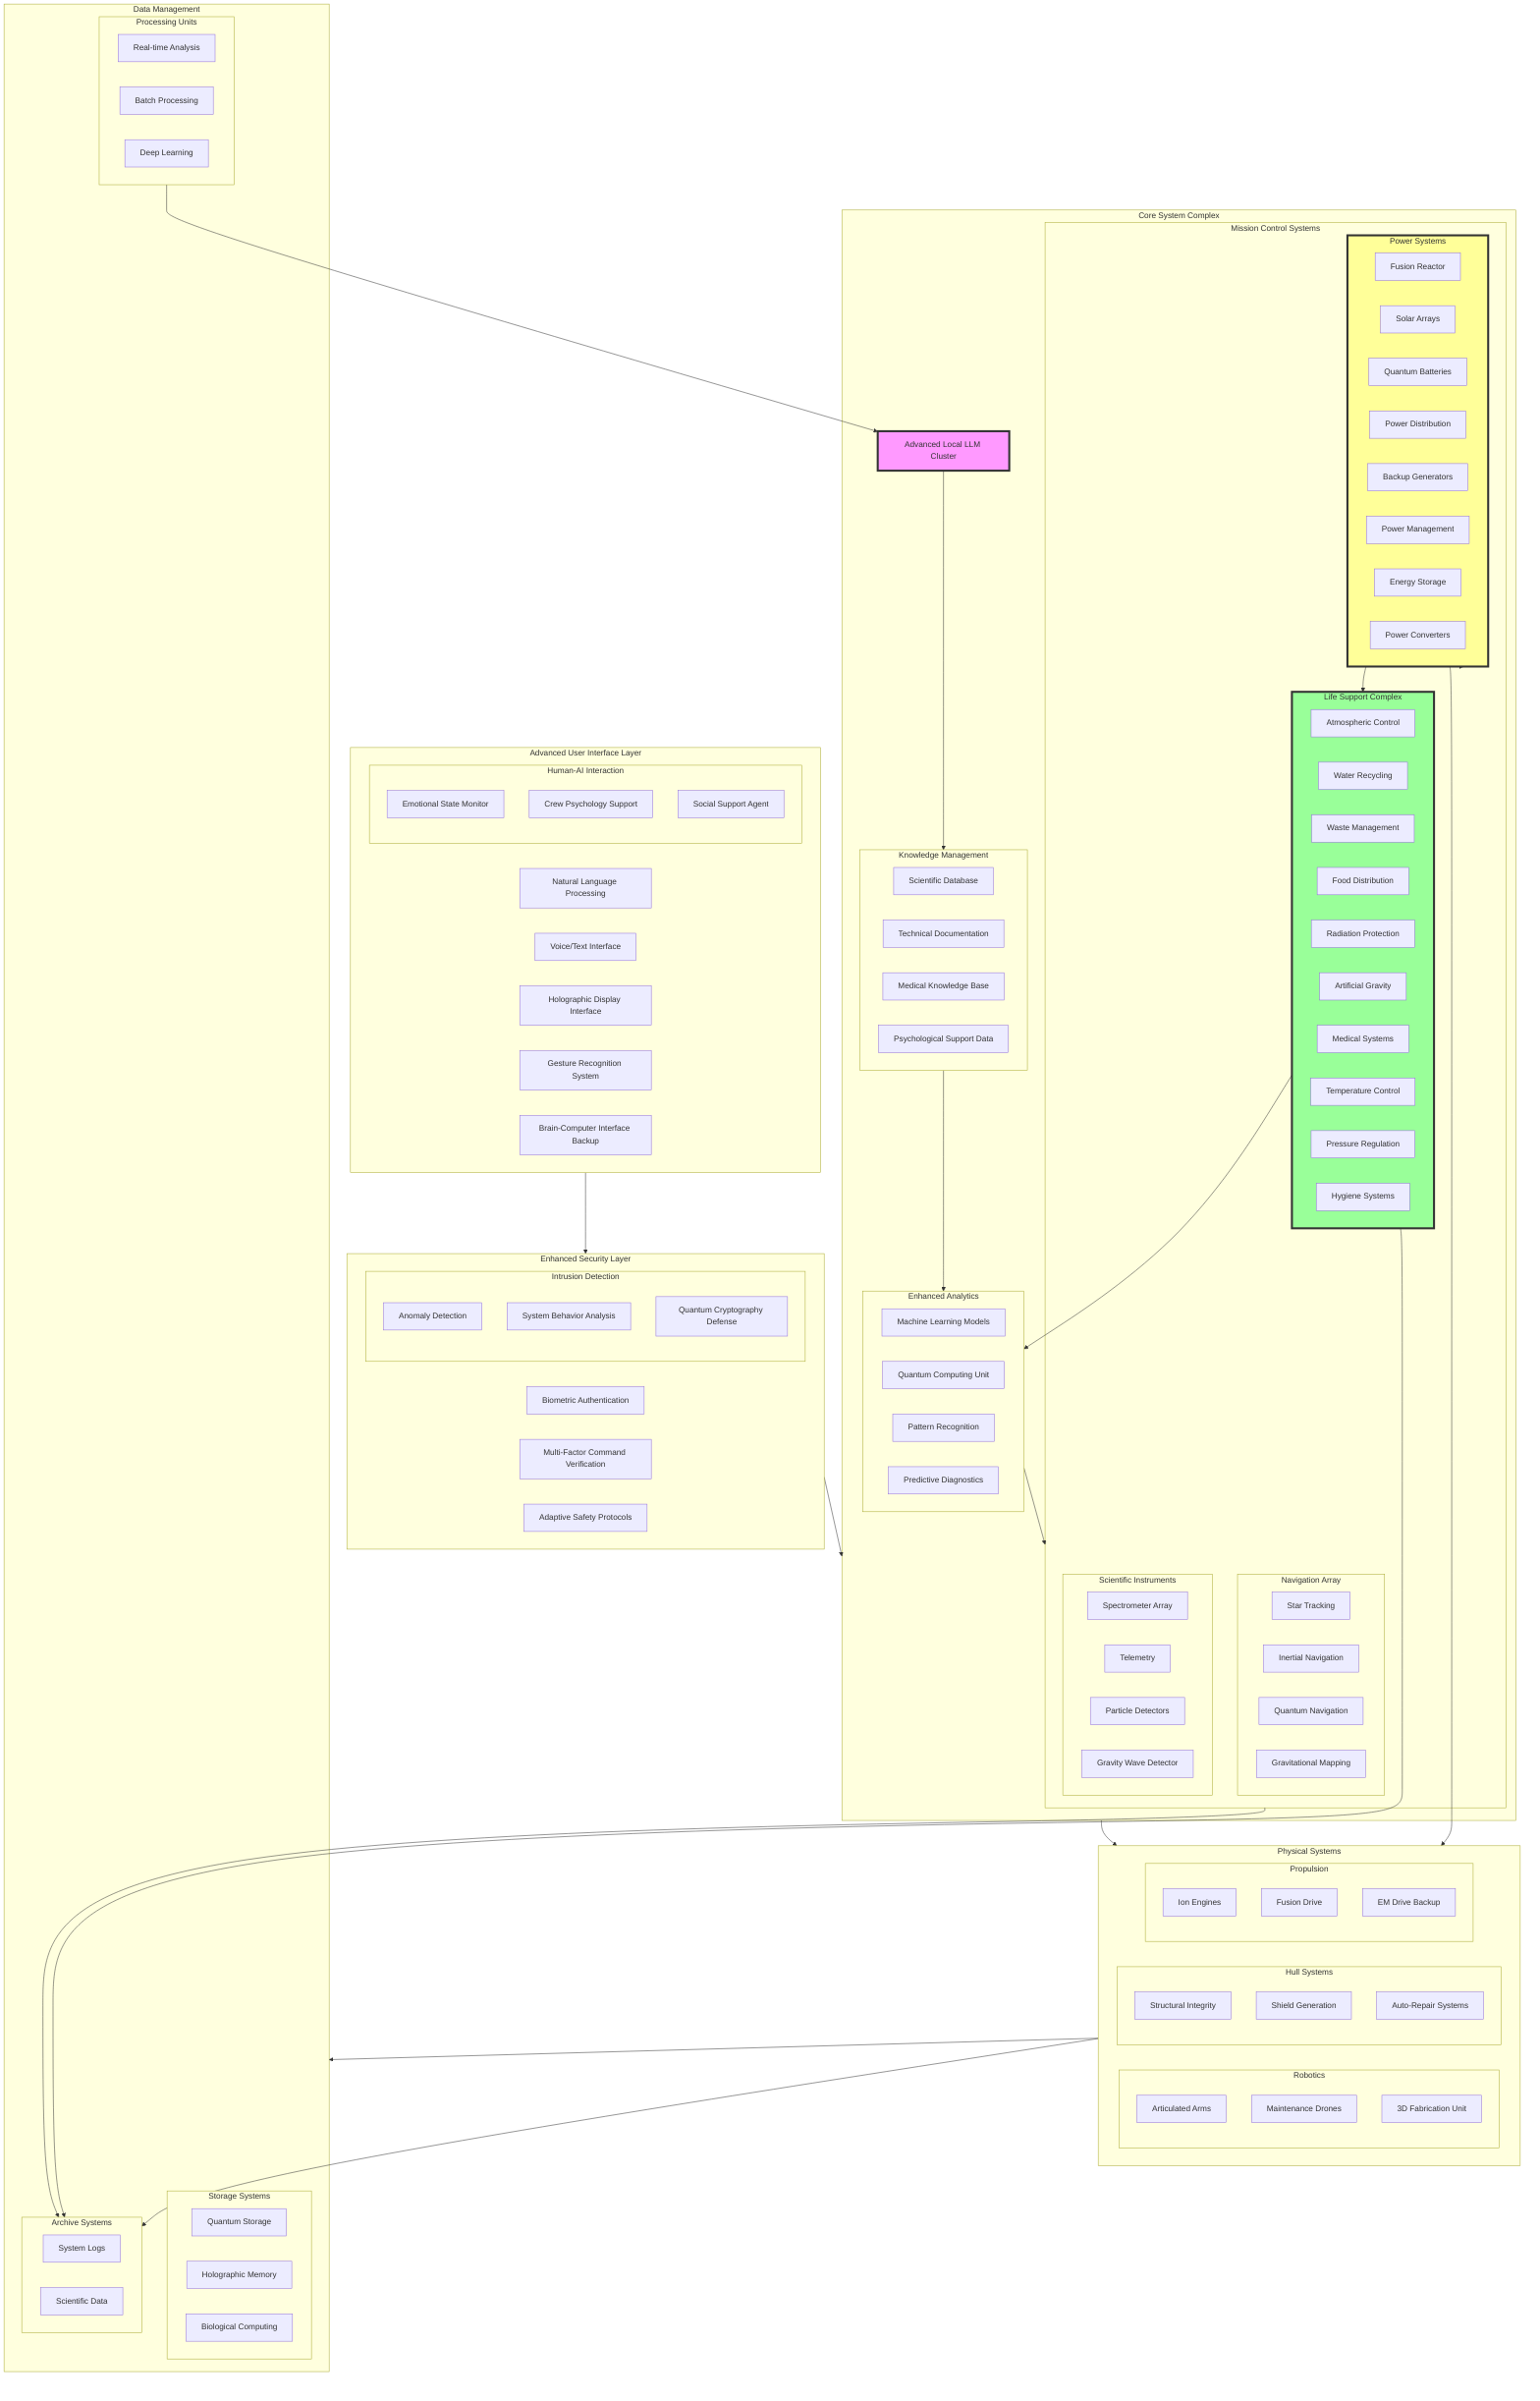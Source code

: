 flowchart TD
    subgraph UI["Advanced User Interface Layer"]
        NLP["Natural Language Processing"]
        VOI["Voice/Text Interface"]
        HMI["Holographic Display Interface"]
        GAI["Gesture Recognition System"]
        BCI["Brain-Computer Interface Backup"]
        subgraph HAI["Human-AI Interaction"]
            EMO["Emotional State Monitor"]
            CPS["Crew Psychology Support"]
            SSA["Social Support Agent"]
        end
    end

    subgraph Security["Enhanced Security Layer"]
        Auth["Biometric Authentication"]
        CritCheck["Multi-Factor Command Verification"]
        SafeGuard["Adaptive Safety Protocols"]
        subgraph IDS["Intrusion Detection"]
            AMD["Anomaly Detection"]
            BHS["System Behavior Analysis"]
            QCD["Quantum Cryptography Defense"]
        end
    end

    subgraph Core["Core System Complex"]
        LLM["Advanced Local LLM Cluster"]
        subgraph KB["Knowledge Management"]
            SCI["Scientific Database"]
            TECH["Technical Documentation"]
            MED["Medical Knowledge Base"]
            PSY["Psychological Support Data"]
        end
        
        subgraph DAE["Enhanced Analytics"]
            ML["Machine Learning Models"]
            QC["Quantum Computing Unit"]
            PR["Pattern Recognition"]
            PD["Predictive Diagnostics"]
        end
        
        subgraph Mission["Mission Control Systems"]
            subgraph NAV["Navigation Array"]
                STR["Star Tracking"]
                INE["Inertial Navigation"]
                QNG["Quantum Navigation"]
                GRV["Gravitational Mapping"]
            end
            
            subgraph LifeSupport["Life Support Complex"]
                ATMO["Atmospheric Control"]
                WATR["Water Recycling"]
                WAST["Waste Management"]
                FOOD["Food Distribution"]
                RADN["Radiation Protection"]
                GRAV["Artificial Gravity"]
                MEDS["Medical Systems"]
                TEMP["Temperature Control"]
                PRES["Pressure Regulation"]
                HYGN["Hygiene Systems"]
            end
            
            subgraph PowerSys["Power Systems"]
                FUSN["Fusion Reactor"]
                SOLR["Solar Arrays"]
                BATT["Quantum Batteries"]
                DIST["Power Distribution"]
                BACK["Backup Generators"]
                MGMT["Power Management"]
                STOR["Energy Storage"]
                CONV["Power Converters"]
            end
            
            subgraph INS["Scientific Instruments"]
                SPE["Spectrometer Array"]
                TEL["Telescope Systems"]
                PRT["Particle Detectors"]
                GRD["Gravity Wave Detector"]
            end
        end
    end

    subgraph Physical["Physical Systems"]
        subgraph ROB["Robotics"]
            ARM["Articulated Arms"]
            DRN["Maintenance Drones"]
            FAB["3D Fabrication Unit"]
        end
        
        subgraph HULL["Hull Systems"]
            STRC["Structural Integrity"]
            SHLD["Shield Generation"]
            RPAR["Auto-Repair Systems"]
        end
        
        subgraph PROP["Propulsion"]
            IONS["Ion Engines"]
            FUSP["Fusion Drive"]
            EMDV["EM Drive Backup"]
        end
    end

    subgraph Data["Data Management"]
        subgraph Storage["Storage Systems"]
            QD["Quantum Storage"]
            HD["Holographic Memory"]
            BC["Biological Computing"]
        end
        
        subgraph Process["Processing Units"]
            RT["Real-time Analysis"]
            BP["Batch Processing"]
            DP["Deep Learning"]
        end
        
        subgraph Archive["Archive Systems"]
            LOG["System Logs"]
            SCIA["Scientific Data"]
            TEL["Telemetry"]
        end
    end

    %% Critical System Connections
    UI --> Security
    Security --> Core
    Core --> Physical
    Physical --> Data
    
    %% Data Flows
    Process --> LLM
    LLM --> KB
    KB --> DAE
    DAE --> Mission
    
    %% System Monitoring
    Mission --> Archive
    Physical --> Archive
    
    %% Power Distribution
    PowerSys --> LifeSupport
    PowerSys --> Physical
    PowerSys --> Core
    
    %% Life Support Monitoring
    LifeSupport --> DAE
    LifeSupport --> Archive

    style LLM fill:#f9f,stroke:#333,stroke-width:4px
    style LifeSupport fill:#9f9,stroke:#333,stroke-width:4px
    style PowerSys fill:#ff9,stroke:#333,stroke-width:4px